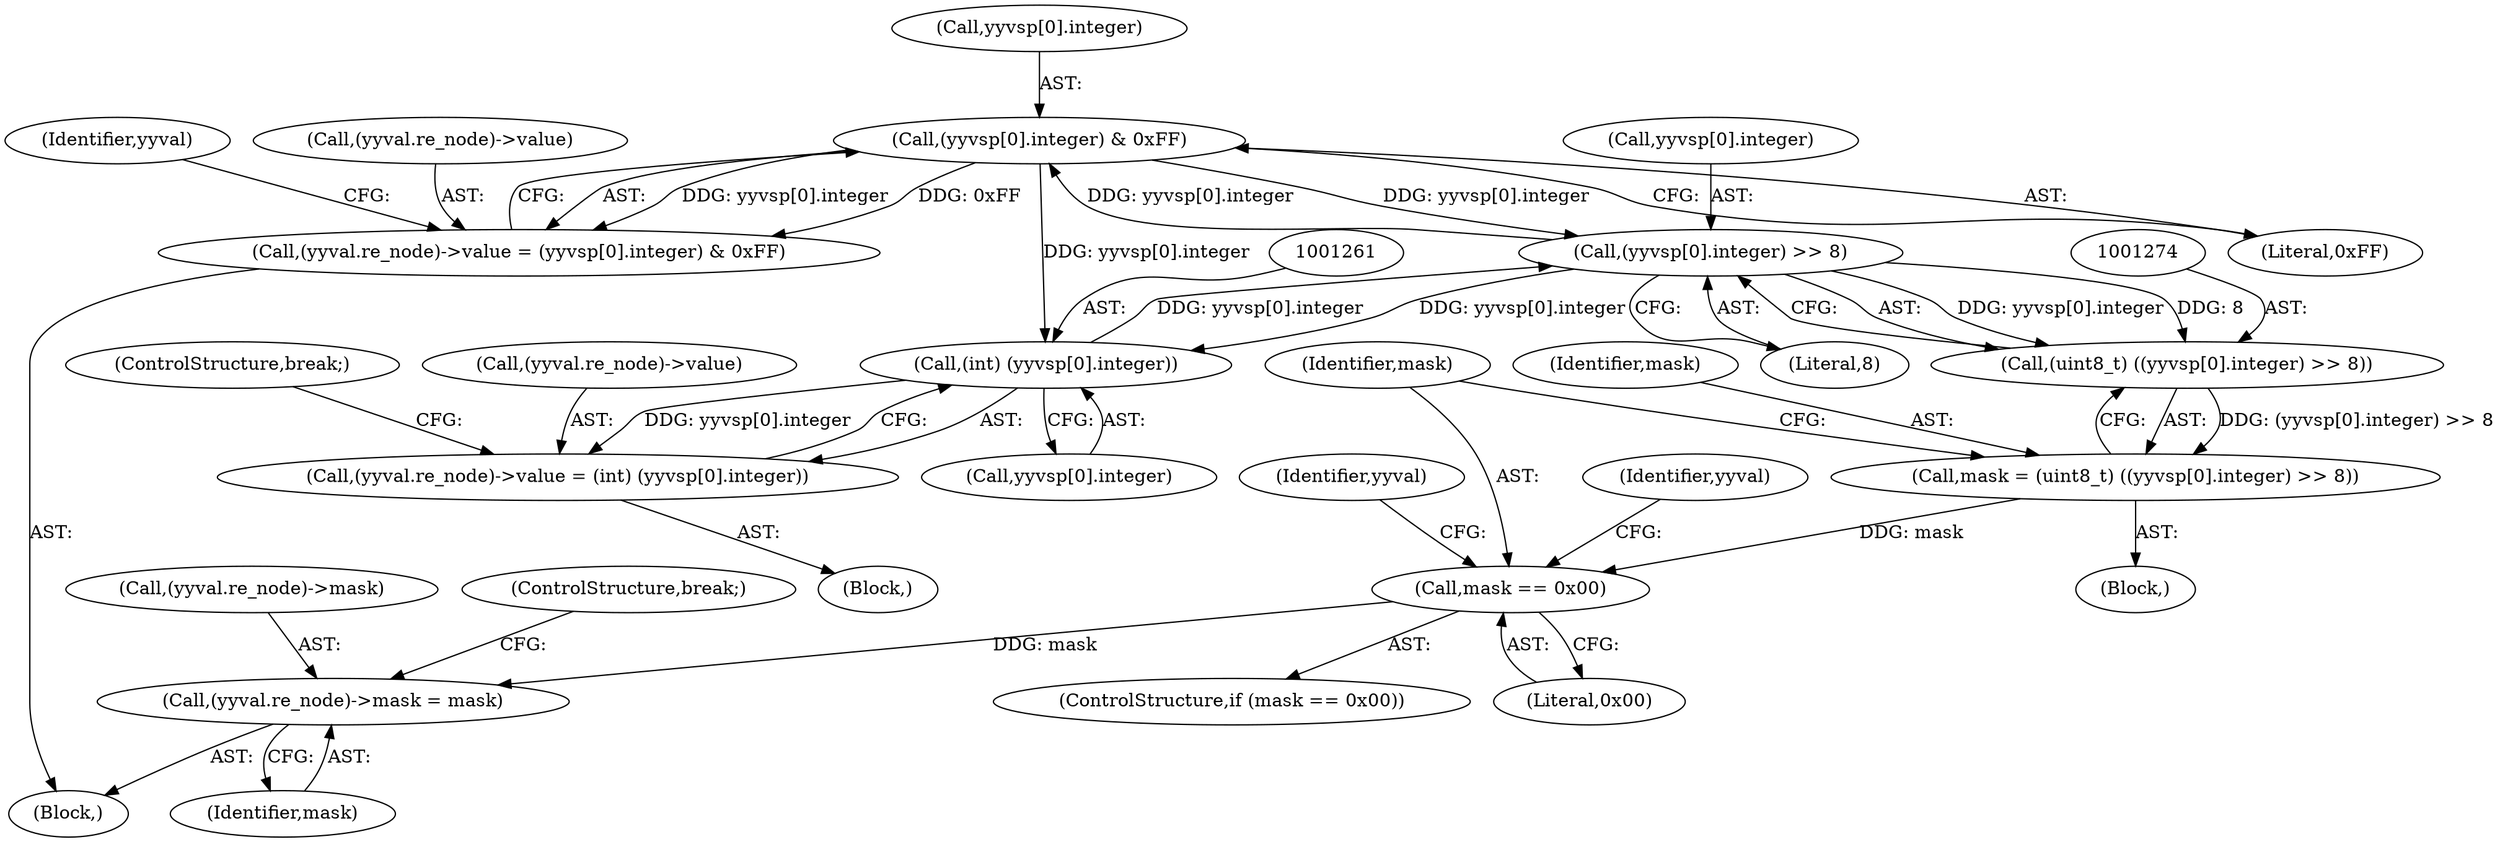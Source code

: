 digraph "0_yara_10e8bd3071677dd1fa76beeef4bc2fc427cea5e7_0@array" {
"1001325" [label="(Call,(yyvsp[0].integer) & 0xFF)"];
"1001275" [label="(Call,(yyvsp[0].integer) >> 8)"];
"1001260" [label="(Call,(int) (yyvsp[0].integer))"];
"1001325" [label="(Call,(yyvsp[0].integer) & 0xFF)"];
"1001254" [label="(Call,(yyval.re_node)->value = (int) (yyvsp[0].integer))"];
"1001273" [label="(Call,(uint8_t) ((yyvsp[0].integer) >> 8))"];
"1001271" [label="(Call,mask = (uint8_t) ((yyvsp[0].integer) >> 8))"];
"1001283" [label="(Call,mask == 0x00)"];
"1001332" [label="(Call,(yyval.re_node)->mask = mask)"];
"1001319" [label="(Call,(yyval.re_node)->value = (yyvsp[0].integer) & 0xFF)"];
"1001272" [label="(Identifier,mask)"];
"1001254" [label="(Call,(yyval.re_node)->value = (int) (yyvsp[0].integer))"];
"1001282" [label="(ControlStructure,if (mask == 0x00))"];
"1001283" [label="(Call,mask == 0x00)"];
"1001320" [label="(Call,(yyval.re_node)->value)"];
"1001333" [label="(Call,(yyval.re_node)->mask)"];
"1001306" [label="(Identifier,yyval)"];
"1001271" [label="(Call,mask = (uint8_t) ((yyvsp[0].integer) >> 8))"];
"1001284" [label="(Identifier,mask)"];
"1001289" [label="(Identifier,yyval)"];
"1001260" [label="(Call,(int) (yyvsp[0].integer))"];
"1001319" [label="(Call,(yyval.re_node)->value = (yyvsp[0].integer) & 0xFF)"];
"1001273" [label="(Call,(uint8_t) ((yyvsp[0].integer) >> 8))"];
"1001269" [label="(Block,)"];
"1001332" [label="(Call,(yyval.re_node)->mask = mask)"];
"1001326" [label="(Call,yyvsp[0].integer)"];
"1001331" [label="(Literal,0xFF)"];
"1001303" [label="(Block,)"];
"1001339" [label="(ControlStructure,break;)"];
"1001285" [label="(Literal,0x00)"];
"1001276" [label="(Call,yyvsp[0].integer)"];
"1001267" [label="(ControlStructure,break;)"];
"1001255" [label="(Call,(yyval.re_node)->value)"];
"1001325" [label="(Call,(yyvsp[0].integer) & 0xFF)"];
"1001338" [label="(Identifier,mask)"];
"1001335" [label="(Identifier,yyval)"];
"1001275" [label="(Call,(yyvsp[0].integer) >> 8)"];
"1001281" [label="(Literal,8)"];
"1001238" [label="(Block,)"];
"1001262" [label="(Call,yyvsp[0].integer)"];
"1001325" -> "1001319"  [label="AST: "];
"1001325" -> "1001331"  [label="CFG: "];
"1001326" -> "1001325"  [label="AST: "];
"1001331" -> "1001325"  [label="AST: "];
"1001319" -> "1001325"  [label="CFG: "];
"1001325" -> "1001260"  [label="DDG: yyvsp[0].integer"];
"1001325" -> "1001275"  [label="DDG: yyvsp[0].integer"];
"1001325" -> "1001319"  [label="DDG: yyvsp[0].integer"];
"1001325" -> "1001319"  [label="DDG: 0xFF"];
"1001275" -> "1001325"  [label="DDG: yyvsp[0].integer"];
"1001275" -> "1001273"  [label="AST: "];
"1001275" -> "1001281"  [label="CFG: "];
"1001276" -> "1001275"  [label="AST: "];
"1001281" -> "1001275"  [label="AST: "];
"1001273" -> "1001275"  [label="CFG: "];
"1001275" -> "1001260"  [label="DDG: yyvsp[0].integer"];
"1001275" -> "1001273"  [label="DDG: yyvsp[0].integer"];
"1001275" -> "1001273"  [label="DDG: 8"];
"1001260" -> "1001275"  [label="DDG: yyvsp[0].integer"];
"1001260" -> "1001254"  [label="AST: "];
"1001260" -> "1001262"  [label="CFG: "];
"1001261" -> "1001260"  [label="AST: "];
"1001262" -> "1001260"  [label="AST: "];
"1001254" -> "1001260"  [label="CFG: "];
"1001260" -> "1001254"  [label="DDG: yyvsp[0].integer"];
"1001254" -> "1001238"  [label="AST: "];
"1001255" -> "1001254"  [label="AST: "];
"1001267" -> "1001254"  [label="CFG: "];
"1001273" -> "1001271"  [label="AST: "];
"1001274" -> "1001273"  [label="AST: "];
"1001271" -> "1001273"  [label="CFG: "];
"1001273" -> "1001271"  [label="DDG: (yyvsp[0].integer) >> 8"];
"1001271" -> "1001269"  [label="AST: "];
"1001272" -> "1001271"  [label="AST: "];
"1001284" -> "1001271"  [label="CFG: "];
"1001271" -> "1001283"  [label="DDG: mask"];
"1001283" -> "1001282"  [label="AST: "];
"1001283" -> "1001285"  [label="CFG: "];
"1001284" -> "1001283"  [label="AST: "];
"1001285" -> "1001283"  [label="AST: "];
"1001289" -> "1001283"  [label="CFG: "];
"1001306" -> "1001283"  [label="CFG: "];
"1001283" -> "1001332"  [label="DDG: mask"];
"1001332" -> "1001303"  [label="AST: "];
"1001332" -> "1001338"  [label="CFG: "];
"1001333" -> "1001332"  [label="AST: "];
"1001338" -> "1001332"  [label="AST: "];
"1001339" -> "1001332"  [label="CFG: "];
"1001319" -> "1001303"  [label="AST: "];
"1001320" -> "1001319"  [label="AST: "];
"1001335" -> "1001319"  [label="CFG: "];
}
